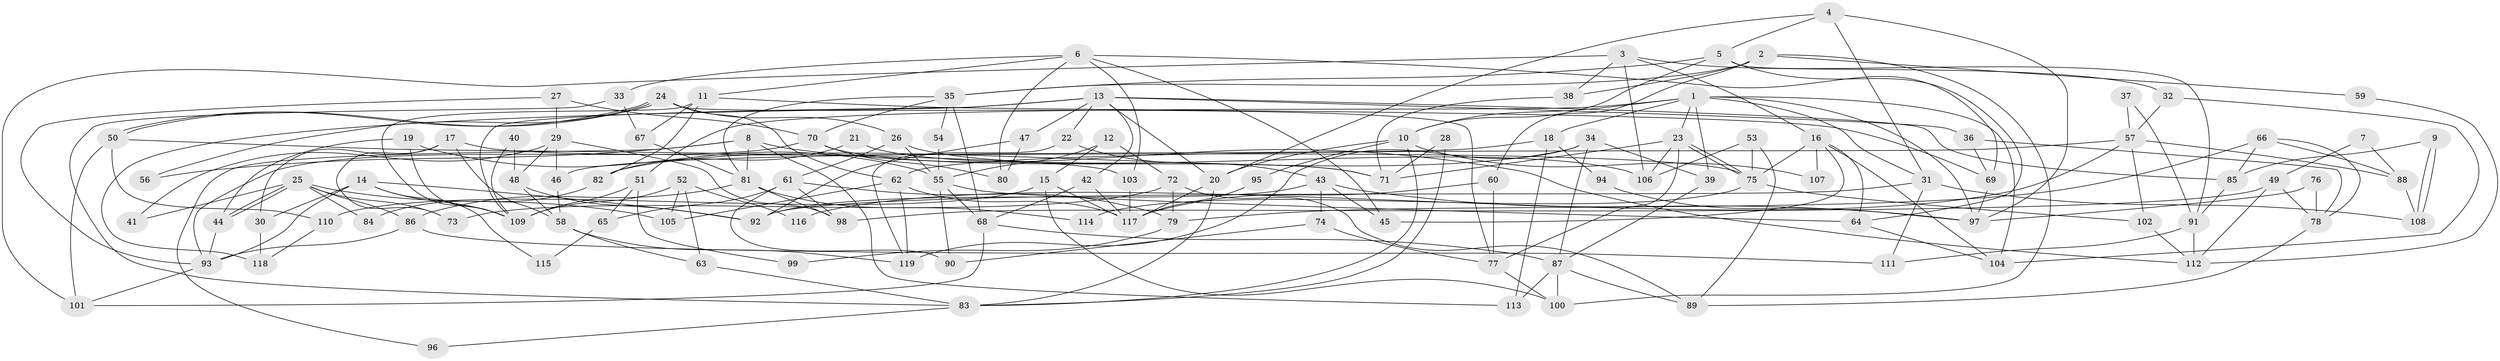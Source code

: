 // Generated by graph-tools (version 1.1) at 2025/50/03/09/25 03:50:03]
// undirected, 119 vertices, 238 edges
graph export_dot {
graph [start="1"]
  node [color=gray90,style=filled];
  1;
  2;
  3;
  4;
  5;
  6;
  7;
  8;
  9;
  10;
  11;
  12;
  13;
  14;
  15;
  16;
  17;
  18;
  19;
  20;
  21;
  22;
  23;
  24;
  25;
  26;
  27;
  28;
  29;
  30;
  31;
  32;
  33;
  34;
  35;
  36;
  37;
  38;
  39;
  40;
  41;
  42;
  43;
  44;
  45;
  46;
  47;
  48;
  49;
  50;
  51;
  52;
  53;
  54;
  55;
  56;
  57;
  58;
  59;
  60;
  61;
  62;
  63;
  64;
  65;
  66;
  67;
  68;
  69;
  70;
  71;
  72;
  73;
  74;
  75;
  76;
  77;
  78;
  79;
  80;
  81;
  82;
  83;
  84;
  85;
  86;
  87;
  88;
  89;
  90;
  91;
  92;
  93;
  94;
  95;
  96;
  97;
  98;
  99;
  100;
  101;
  102;
  103;
  104;
  105;
  106;
  107;
  108;
  109;
  110;
  111;
  112;
  113;
  114;
  115;
  116;
  117;
  118;
  119;
  1 -- 10;
  1 -- 23;
  1 -- 18;
  1 -- 31;
  1 -- 39;
  1 -- 51;
  1 -- 97;
  1 -- 104;
  2 -- 60;
  2 -- 35;
  2 -- 38;
  2 -- 59;
  2 -- 100;
  3 -- 106;
  3 -- 101;
  3 -- 16;
  3 -- 32;
  3 -- 38;
  4 -- 97;
  4 -- 5;
  4 -- 20;
  4 -- 31;
  5 -- 10;
  5 -- 35;
  5 -- 64;
  5 -- 91;
  6 -- 103;
  6 -- 11;
  6 -- 33;
  6 -- 45;
  6 -- 69;
  6 -- 80;
  7 -- 88;
  7 -- 49;
  8 -- 112;
  8 -- 81;
  8 -- 56;
  8 -- 96;
  8 -- 113;
  9 -- 85;
  9 -- 108;
  9 -- 108;
  10 -- 20;
  10 -- 83;
  10 -- 95;
  10 -- 107;
  11 -- 109;
  11 -- 69;
  11 -- 67;
  11 -- 82;
  12 -- 15;
  12 -- 55;
  12 -- 72;
  13 -- 22;
  13 -- 109;
  13 -- 20;
  13 -- 36;
  13 -- 42;
  13 -- 47;
  13 -- 85;
  13 -- 118;
  14 -- 30;
  14 -- 92;
  14 -- 93;
  14 -- 109;
  14 -- 115;
  15 -- 117;
  15 -- 100;
  15 -- 110;
  16 -- 64;
  16 -- 45;
  16 -- 75;
  16 -- 104;
  16 -- 107;
  17 -- 75;
  17 -- 58;
  17 -- 30;
  17 -- 73;
  18 -- 113;
  18 -- 46;
  18 -- 94;
  19 -- 55;
  19 -- 44;
  19 -- 109;
  20 -- 83;
  20 -- 117;
  21 -- 71;
  21 -- 82;
  22 -- 119;
  22 -- 43;
  23 -- 75;
  23 -- 75;
  23 -- 77;
  23 -- 71;
  23 -- 106;
  24 -- 62;
  24 -- 50;
  24 -- 50;
  24 -- 26;
  24 -- 56;
  24 -- 77;
  25 -- 44;
  25 -- 44;
  25 -- 86;
  25 -- 41;
  25 -- 73;
  25 -- 84;
  25 -- 105;
  26 -- 106;
  26 -- 55;
  26 -- 61;
  27 -- 93;
  27 -- 70;
  27 -- 29;
  28 -- 71;
  28 -- 83;
  29 -- 98;
  29 -- 41;
  29 -- 46;
  29 -- 48;
  30 -- 118;
  31 -- 92;
  31 -- 108;
  31 -- 111;
  32 -- 104;
  32 -- 57;
  33 -- 83;
  33 -- 67;
  34 -- 39;
  34 -- 119;
  34 -- 82;
  34 -- 87;
  35 -- 70;
  35 -- 68;
  35 -- 54;
  35 -- 81;
  36 -- 69;
  36 -- 78;
  37 -- 57;
  37 -- 91;
  38 -- 71;
  39 -- 87;
  40 -- 109;
  40 -- 48;
  42 -- 68;
  42 -- 117;
  43 -- 74;
  43 -- 45;
  43 -- 92;
  43 -- 97;
  44 -- 93;
  46 -- 58;
  47 -- 92;
  47 -- 80;
  48 -- 92;
  48 -- 58;
  49 -- 112;
  49 -- 98;
  49 -- 78;
  50 -- 101;
  50 -- 103;
  50 -- 110;
  51 -- 109;
  51 -- 65;
  51 -- 99;
  52 -- 105;
  52 -- 109;
  52 -- 63;
  52 -- 116;
  53 -- 75;
  53 -- 89;
  53 -- 106;
  54 -- 55;
  55 -- 64;
  55 -- 68;
  55 -- 90;
  57 -- 88;
  57 -- 62;
  57 -- 102;
  57 -- 116;
  58 -- 63;
  58 -- 119;
  59 -- 112;
  60 -- 77;
  60 -- 117;
  61 -- 79;
  61 -- 65;
  61 -- 90;
  61 -- 98;
  62 -- 117;
  62 -- 105;
  62 -- 119;
  63 -- 83;
  64 -- 104;
  65 -- 115;
  66 -- 78;
  66 -- 85;
  66 -- 79;
  66 -- 88;
  67 -- 81;
  68 -- 87;
  68 -- 101;
  69 -- 97;
  70 -- 71;
  70 -- 80;
  70 -- 93;
  72 -- 73;
  72 -- 79;
  72 -- 89;
  74 -- 90;
  74 -- 77;
  75 -- 102;
  75 -- 114;
  76 -- 78;
  76 -- 97;
  77 -- 100;
  78 -- 89;
  79 -- 99;
  81 -- 86;
  81 -- 98;
  81 -- 114;
  82 -- 84;
  83 -- 96;
  85 -- 91;
  86 -- 93;
  86 -- 111;
  87 -- 89;
  87 -- 100;
  87 -- 113;
  88 -- 108;
  91 -- 111;
  91 -- 112;
  93 -- 101;
  94 -- 97;
  95 -- 117;
  102 -- 112;
  103 -- 117;
  110 -- 118;
}
